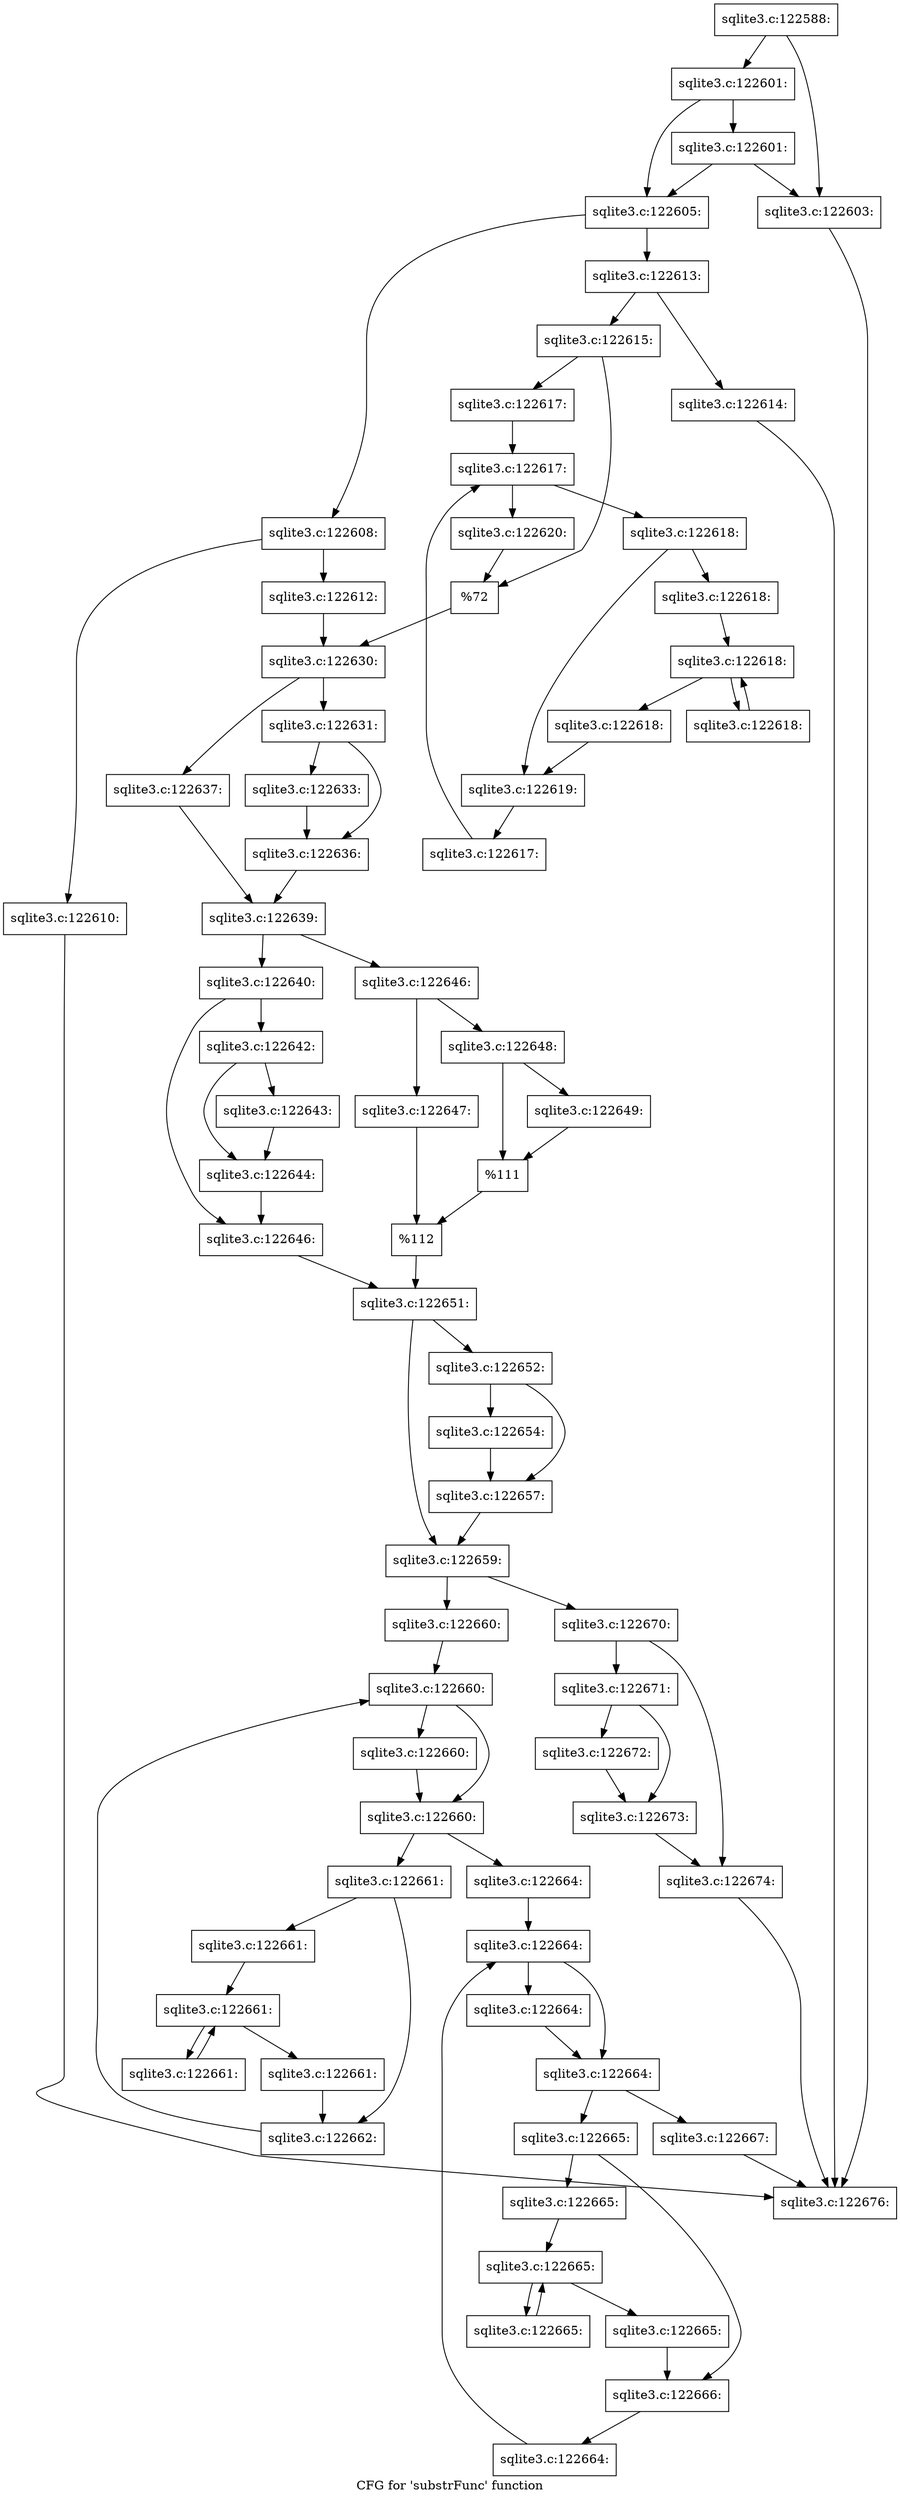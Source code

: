 digraph "CFG for 'substrFunc' function" {
	label="CFG for 'substrFunc' function";

	Node0x55c0f880a7e0 [shape=record,label="{sqlite3.c:122588:}"];
	Node0x55c0f880a7e0 -> Node0x55c0f880e750;
	Node0x55c0f880a7e0 -> Node0x55c0f880e7f0;
	Node0x55c0f880e7f0 [shape=record,label="{sqlite3.c:122601:}"];
	Node0x55c0f880e7f0 -> Node0x55c0f880ed30;
	Node0x55c0f880e7f0 -> Node0x55c0f880e7a0;
	Node0x55c0f880ed30 [shape=record,label="{sqlite3.c:122601:}"];
	Node0x55c0f880ed30 -> Node0x55c0f880e750;
	Node0x55c0f880ed30 -> Node0x55c0f880e7a0;
	Node0x55c0f880e750 [shape=record,label="{sqlite3.c:122603:}"];
	Node0x55c0f880e750 -> Node0x55c0f88184d0;
	Node0x55c0f880e7a0 [shape=record,label="{sqlite3.c:122605:}"];
	Node0x55c0f880e7a0 -> Node0x55c0f880fdf0;
	Node0x55c0f880e7a0 -> Node0x55c0f880fe90;
	Node0x55c0f880fdf0 [shape=record,label="{sqlite3.c:122608:}"];
	Node0x55c0f880fdf0 -> Node0x55c0f8810970;
	Node0x55c0f880fdf0 -> Node0x55c0f88109c0;
	Node0x55c0f8810970 [shape=record,label="{sqlite3.c:122610:}"];
	Node0x55c0f8810970 -> Node0x55c0f88184d0;
	Node0x55c0f88109c0 [shape=record,label="{sqlite3.c:122612:}"];
	Node0x55c0f88109c0 -> Node0x55c0f880fe40;
	Node0x55c0f880fe90 [shape=record,label="{sqlite3.c:122613:}"];
	Node0x55c0f880fe90 -> Node0x55c0f88112d0;
	Node0x55c0f880fe90 -> Node0x55c0f8811320;
	Node0x55c0f88112d0 [shape=record,label="{sqlite3.c:122614:}"];
	Node0x55c0f88112d0 -> Node0x55c0f88184d0;
	Node0x55c0f8811320 [shape=record,label="{sqlite3.c:122615:}"];
	Node0x55c0f8811320 -> Node0x55c0f8811840;
	Node0x55c0f8811320 -> Node0x55c0f8811890;
	Node0x55c0f8811840 [shape=record,label="{sqlite3.c:122617:}"];
	Node0x55c0f8811840 -> Node0x55c0f8811de0;
	Node0x55c0f8811de0 [shape=record,label="{sqlite3.c:122617:}"];
	Node0x55c0f8811de0 -> Node0x55c0f8812000;
	Node0x55c0f8811de0 -> Node0x55c0f8811c30;
	Node0x55c0f8812000 [shape=record,label="{sqlite3.c:122618:}"];
	Node0x55c0f8812000 -> Node0x55c0f8812420;
	Node0x55c0f8812000 -> Node0x55c0f8812470;
	Node0x55c0f8812420 [shape=record,label="{sqlite3.c:122618:}"];
	Node0x55c0f8812420 -> Node0x55c0f8812990;
	Node0x55c0f8812990 [shape=record,label="{sqlite3.c:122618:}"];
	Node0x55c0f8812990 -> Node0x55c0f8812d80;
	Node0x55c0f8812990 -> Node0x55c0f8812a50;
	Node0x55c0f8812d80 [shape=record,label="{sqlite3.c:122618:}"];
	Node0x55c0f8812d80 -> Node0x55c0f8812990;
	Node0x55c0f8812a50 [shape=record,label="{sqlite3.c:122618:}"];
	Node0x55c0f8812a50 -> Node0x55c0f8812470;
	Node0x55c0f8812470 [shape=record,label="{sqlite3.c:122619:}"];
	Node0x55c0f8812470 -> Node0x55c0f8811f70;
	Node0x55c0f8811f70 [shape=record,label="{sqlite3.c:122617:}"];
	Node0x55c0f8811f70 -> Node0x55c0f8811de0;
	Node0x55c0f8811c30 [shape=record,label="{sqlite3.c:122620:}"];
	Node0x55c0f8811c30 -> Node0x55c0f8811890;
	Node0x55c0f8811890 [shape=record,label="{%72}"];
	Node0x55c0f8811890 -> Node0x55c0f880fe40;
	Node0x55c0f880fe40 [shape=record,label="{sqlite3.c:122630:}"];
	Node0x55c0f880fe40 -> Node0x55c0f88137a0;
	Node0x55c0f880fe40 -> Node0x55c0f8813840;
	Node0x55c0f88137a0 [shape=record,label="{sqlite3.c:122631:}"];
	Node0x55c0f88137a0 -> Node0x55c0f8813ff0;
	Node0x55c0f88137a0 -> Node0x55c0f8814040;
	Node0x55c0f8813ff0 [shape=record,label="{sqlite3.c:122633:}"];
	Node0x55c0f8813ff0 -> Node0x55c0f8814040;
	Node0x55c0f8814040 [shape=record,label="{sqlite3.c:122636:}"];
	Node0x55c0f8814040 -> Node0x55c0f88137f0;
	Node0x55c0f8813840 [shape=record,label="{sqlite3.c:122637:}"];
	Node0x55c0f8813840 -> Node0x55c0f88137f0;
	Node0x55c0f88137f0 [shape=record,label="{sqlite3.c:122639:}"];
	Node0x55c0f88137f0 -> Node0x55c0f8814fb0;
	Node0x55c0f88137f0 -> Node0x55c0f8815050;
	Node0x55c0f8814fb0 [shape=record,label="{sqlite3.c:122640:}"];
	Node0x55c0f8814fb0 -> Node0x55c0f88156f0;
	Node0x55c0f8814fb0 -> Node0x55c0f8815740;
	Node0x55c0f88156f0 [shape=record,label="{sqlite3.c:122642:}"];
	Node0x55c0f88156f0 -> Node0x55c0f8815d70;
	Node0x55c0f88156f0 -> Node0x55c0f8815dc0;
	Node0x55c0f8815d70 [shape=record,label="{sqlite3.c:122643:}"];
	Node0x55c0f8815d70 -> Node0x55c0f8815dc0;
	Node0x55c0f8815dc0 [shape=record,label="{sqlite3.c:122644:}"];
	Node0x55c0f8815dc0 -> Node0x55c0f8815740;
	Node0x55c0f8815740 [shape=record,label="{sqlite3.c:122646:}"];
	Node0x55c0f8815740 -> Node0x55c0f8815000;
	Node0x55c0f8815050 [shape=record,label="{sqlite3.c:122646:}"];
	Node0x55c0f8815050 -> Node0x55c0f88165a0;
	Node0x55c0f8815050 -> Node0x55c0f8816640;
	Node0x55c0f88165a0 [shape=record,label="{sqlite3.c:122647:}"];
	Node0x55c0f88165a0 -> Node0x55c0f88165f0;
	Node0x55c0f8816640 [shape=record,label="{sqlite3.c:122648:}"];
	Node0x55c0f8816640 -> Node0x55c0f8816ca0;
	Node0x55c0f8816640 -> Node0x55c0f8816cf0;
	Node0x55c0f8816ca0 [shape=record,label="{sqlite3.c:122649:}"];
	Node0x55c0f8816ca0 -> Node0x55c0f8816cf0;
	Node0x55c0f8816cf0 [shape=record,label="{%111}"];
	Node0x55c0f8816cf0 -> Node0x55c0f88165f0;
	Node0x55c0f88165f0 [shape=record,label="{%112}"];
	Node0x55c0f88165f0 -> Node0x55c0f8815000;
	Node0x55c0f8815000 [shape=record,label="{sqlite3.c:122651:}"];
	Node0x55c0f8815000 -> Node0x55c0f88174c0;
	Node0x55c0f8815000 -> Node0x55c0f8817510;
	Node0x55c0f88174c0 [shape=record,label="{sqlite3.c:122652:}"];
	Node0x55c0f88174c0 -> Node0x55c0f8817ae0;
	Node0x55c0f88174c0 -> Node0x55c0f8817b30;
	Node0x55c0f8817ae0 [shape=record,label="{sqlite3.c:122654:}"];
	Node0x55c0f8817ae0 -> Node0x55c0f8817b30;
	Node0x55c0f8817b30 [shape=record,label="{sqlite3.c:122657:}"];
	Node0x55c0f8817b30 -> Node0x55c0f8817510;
	Node0x55c0f8817510 [shape=record,label="{sqlite3.c:122659:}"];
	Node0x55c0f8817510 -> Node0x55c0f8818480;
	Node0x55c0f8817510 -> Node0x55c0f8818520;
	Node0x55c0f8818480 [shape=record,label="{sqlite3.c:122660:}"];
	Node0x55c0f8818480 -> Node0x55c0f88188c0;
	Node0x55c0f88188c0 [shape=record,label="{sqlite3.c:122660:}"];
	Node0x55c0f88188c0 -> Node0x55c0f8818a80;
	Node0x55c0f88188c0 -> Node0x55c0f8818a30;
	Node0x55c0f8818a80 [shape=record,label="{sqlite3.c:122660:}"];
	Node0x55c0f8818a80 -> Node0x55c0f8818a30;
	Node0x55c0f8818a30 [shape=record,label="{sqlite3.c:122660:}"];
	Node0x55c0f8818a30 -> Node0x55c0fa5c9990;
	Node0x55c0f8818a30 -> Node0x55c0f88189b0;
	Node0x55c0fa5c9990 [shape=record,label="{sqlite3.c:122661:}"];
	Node0x55c0fa5c9990 -> Node0x55c0fa5c9be0;
	Node0x55c0fa5c9990 -> Node0x55c0fa5c9c30;
	Node0x55c0fa5c9be0 [shape=record,label="{sqlite3.c:122661:}"];
	Node0x55c0fa5c9be0 -> Node0x55c0fa5ca0e0;
	Node0x55c0fa5ca0e0 [shape=record,label="{sqlite3.c:122661:}"];
	Node0x55c0fa5ca0e0 -> Node0x55c0fa5ca4d0;
	Node0x55c0fa5ca0e0 -> Node0x55c0fa5ca1a0;
	Node0x55c0fa5ca4d0 [shape=record,label="{sqlite3.c:122661:}"];
	Node0x55c0fa5ca4d0 -> Node0x55c0fa5ca0e0;
	Node0x55c0fa5ca1a0 [shape=record,label="{sqlite3.c:122661:}"];
	Node0x55c0fa5ca1a0 -> Node0x55c0fa5c9c30;
	Node0x55c0fa5c9c30 [shape=record,label="{sqlite3.c:122662:}"];
	Node0x55c0fa5c9c30 -> Node0x55c0f88188c0;
	Node0x55c0f88189b0 [shape=record,label="{sqlite3.c:122664:}"];
	Node0x55c0f88189b0 -> Node0x55c0fa5cacd0;
	Node0x55c0fa5cacd0 [shape=record,label="{sqlite3.c:122664:}"];
	Node0x55c0fa5cacd0 -> Node0x55c0fa5cafc0;
	Node0x55c0fa5cacd0 -> Node0x55c0fa5caf70;
	Node0x55c0fa5cafc0 [shape=record,label="{sqlite3.c:122664:}"];
	Node0x55c0fa5cafc0 -> Node0x55c0fa5caf70;
	Node0x55c0fa5caf70 [shape=record,label="{sqlite3.c:122664:}"];
	Node0x55c0fa5caf70 -> Node0x55c0fa5caef0;
	Node0x55c0fa5caf70 -> Node0x55c0fa5cab20;
	Node0x55c0fa5caef0 [shape=record,label="{sqlite3.c:122665:}"];
	Node0x55c0fa5caef0 -> Node0x55c0fa5cb790;
	Node0x55c0fa5caef0 -> Node0x55c0fa5cb7e0;
	Node0x55c0fa5cb790 [shape=record,label="{sqlite3.c:122665:}"];
	Node0x55c0fa5cb790 -> Node0x55c0fa5cbc90;
	Node0x55c0fa5cbc90 [shape=record,label="{sqlite3.c:122665:}"];
	Node0x55c0fa5cbc90 -> Node0x55c0fa5cc080;
	Node0x55c0fa5cbc90 -> Node0x55c0fa5cbd50;
	Node0x55c0fa5cc080 [shape=record,label="{sqlite3.c:122665:}"];
	Node0x55c0fa5cc080 -> Node0x55c0fa5cbc90;
	Node0x55c0fa5cbd50 [shape=record,label="{sqlite3.c:122665:}"];
	Node0x55c0fa5cbd50 -> Node0x55c0fa5cb7e0;
	Node0x55c0fa5cb7e0 [shape=record,label="{sqlite3.c:122666:}"];
	Node0x55c0fa5cb7e0 -> Node0x55c0fa5cae60;
	Node0x55c0fa5cae60 [shape=record,label="{sqlite3.c:122664:}"];
	Node0x55c0fa5cae60 -> Node0x55c0fa5cacd0;
	Node0x55c0fa5cab20 [shape=record,label="{sqlite3.c:122667:}"];
	Node0x55c0fa5cab20 -> Node0x55c0f88184d0;
	Node0x55c0f8818520 [shape=record,label="{sqlite3.c:122670:}"];
	Node0x55c0f8818520 -> Node0x55c0fa5ccbe0;
	Node0x55c0f8818520 -> Node0x55c0fa5cce10;
	Node0x55c0fa5ccbe0 [shape=record,label="{sqlite3.c:122671:}"];
	Node0x55c0fa5ccbe0 -> Node0x55c0fa5cd750;
	Node0x55c0fa5ccbe0 -> Node0x55c0fa5cd7a0;
	Node0x55c0fa5cd750 [shape=record,label="{sqlite3.c:122672:}"];
	Node0x55c0fa5cd750 -> Node0x55c0fa5cd7a0;
	Node0x55c0fa5cd7a0 [shape=record,label="{sqlite3.c:122673:}"];
	Node0x55c0fa5cd7a0 -> Node0x55c0fa5cce10;
	Node0x55c0fa5cce10 [shape=record,label="{sqlite3.c:122674:}"];
	Node0x55c0fa5cce10 -> Node0x55c0f88184d0;
	Node0x55c0f88184d0 [shape=record,label="{sqlite3.c:122676:}"];
}
